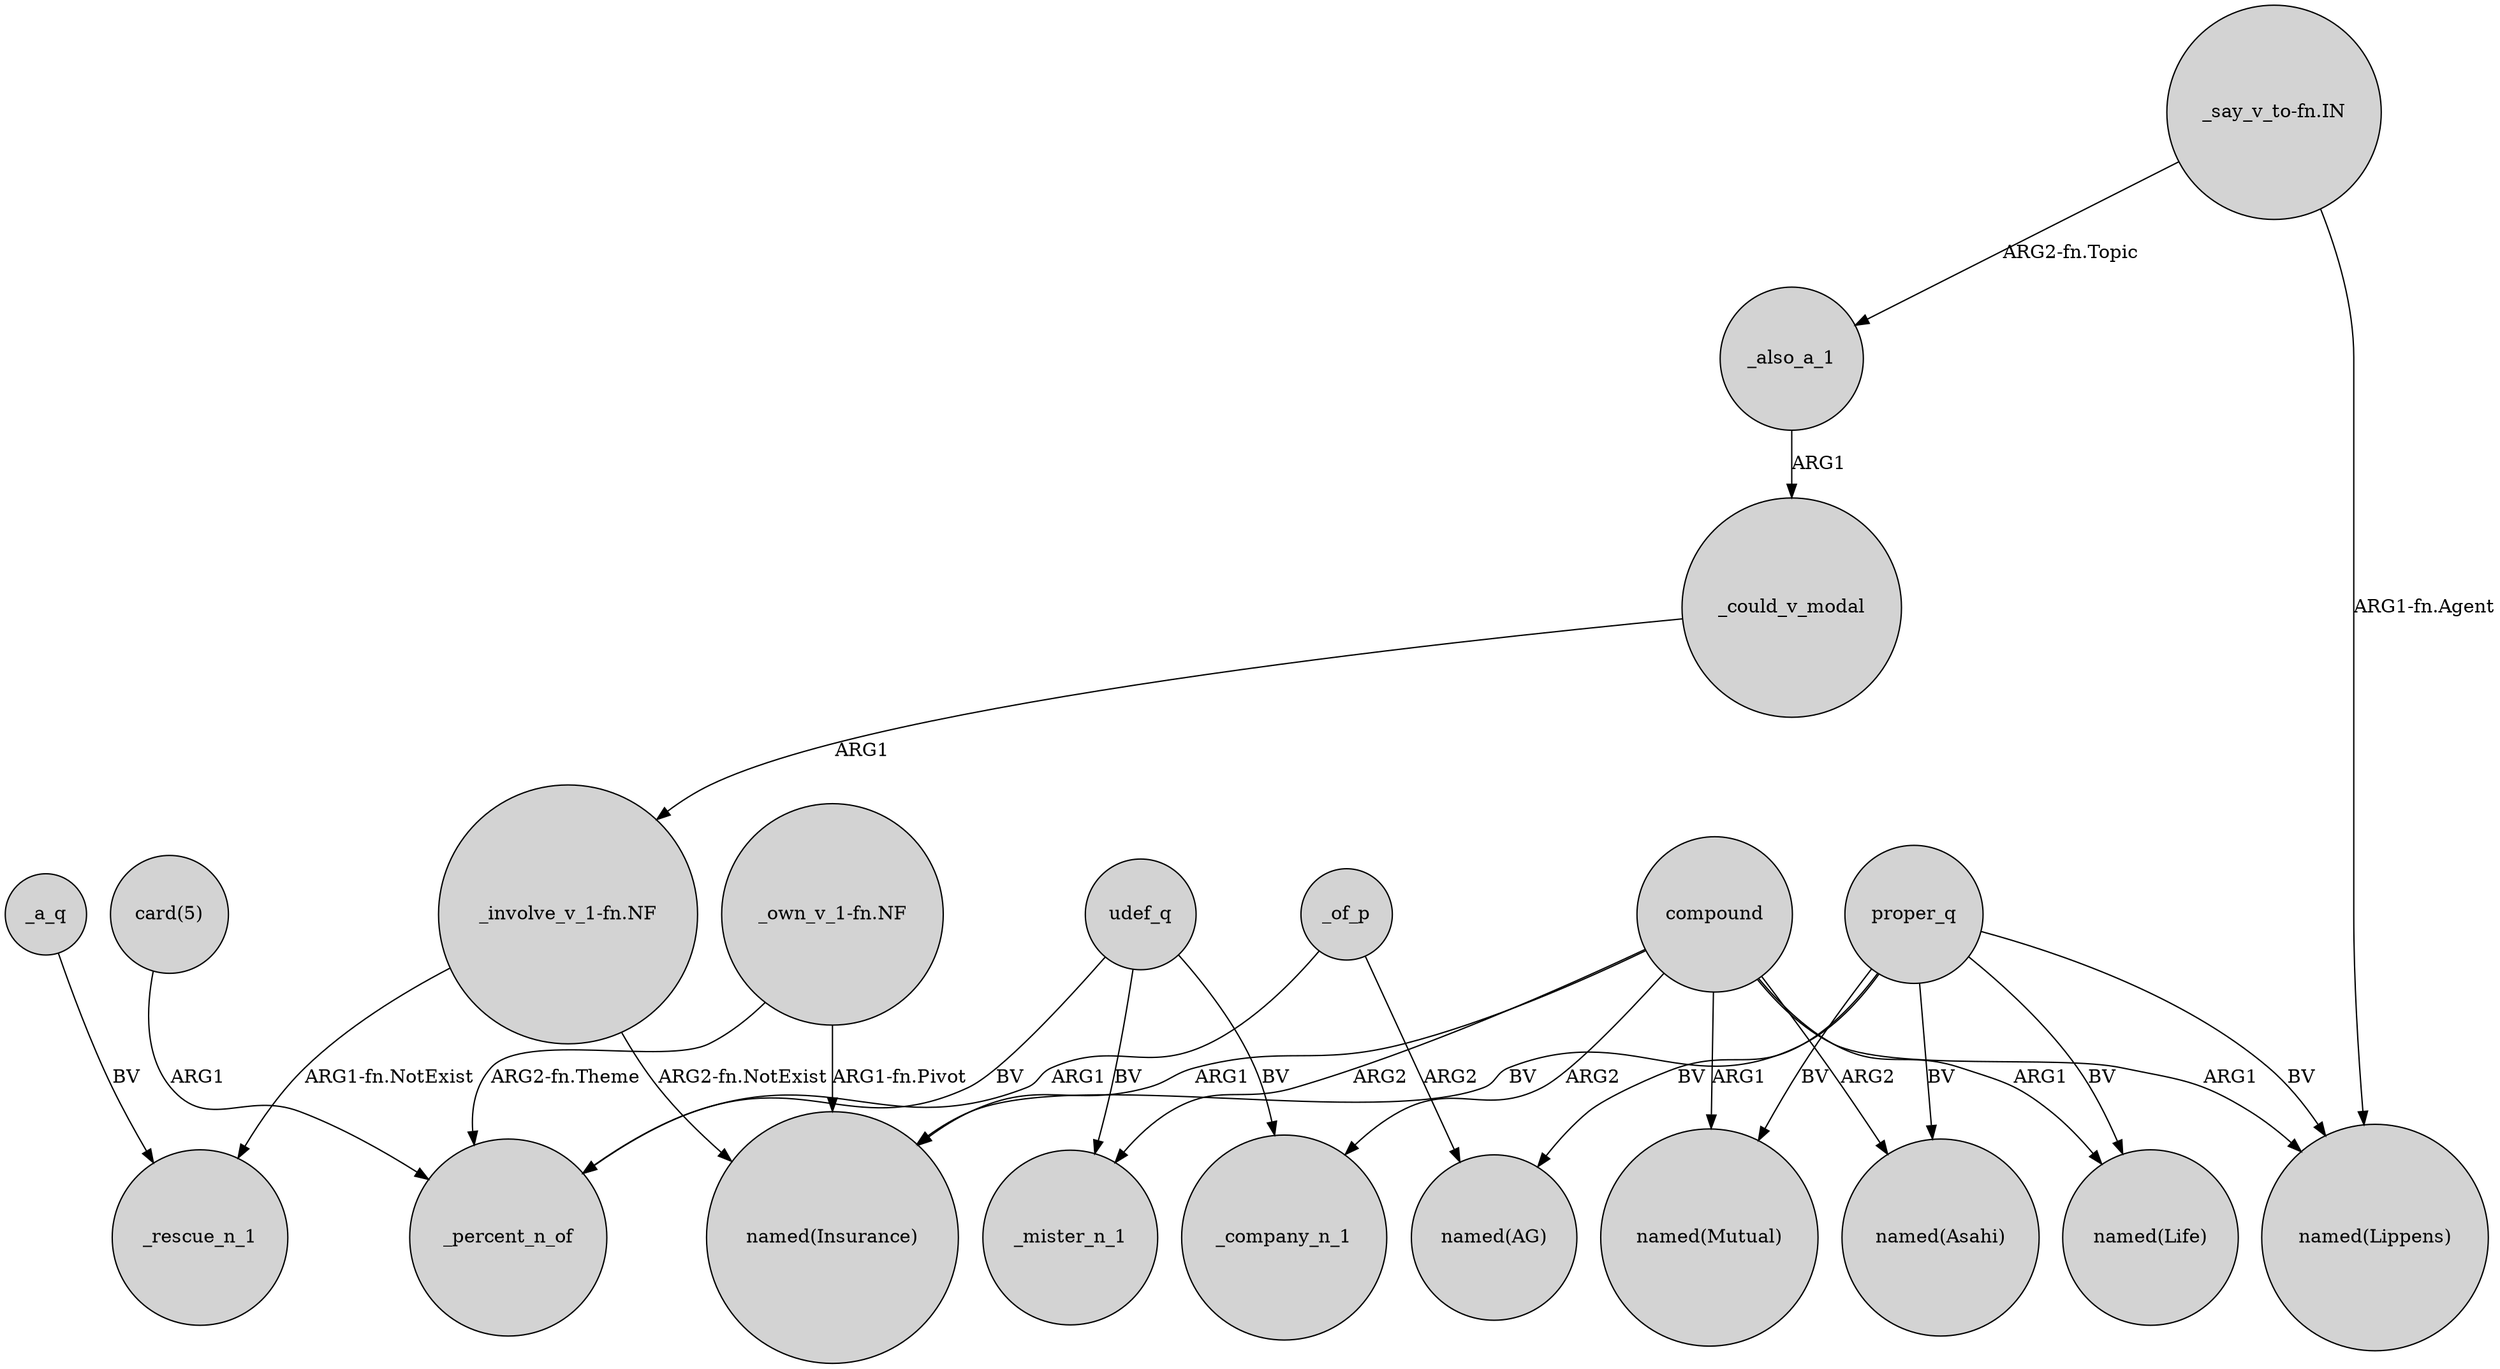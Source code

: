 digraph {
	node [shape=circle style=filled]
	_also_a_1 -> _could_v_modal [label=ARG1]
	"_involve_v_1-fn.NF" -> _rescue_n_1 [label="ARG1-fn.NotExist"]
	_of_p -> "named(AG)" [label=ARG2]
	"_say_v_to-fn.IN" -> _also_a_1 [label="ARG2-fn.Topic"]
	compound -> _mister_n_1 [label=ARG2]
	compound -> _company_n_1 [label=ARG2]
	proper_q -> "named(Mutual)" [label=BV]
	udef_q -> _mister_n_1 [label=BV]
	"_involve_v_1-fn.NF" -> "named(Insurance)" [label="ARG2-fn.NotExist"]
	"_own_v_1-fn.NF" -> _percent_n_of [label="ARG2-fn.Theme"]
	proper_q -> "named(AG)" [label=BV]
	compound -> "named(Mutual)" [label=ARG1]
	_of_p -> _percent_n_of [label=ARG1]
	proper_q -> "named(Asahi)" [label=BV]
	compound -> "named(Asahi)" [label=ARG2]
	proper_q -> "named(Lippens)" [label=BV]
	"card(5)" -> _percent_n_of [label=ARG1]
	"_say_v_to-fn.IN" -> "named(Lippens)" [label="ARG1-fn.Agent"]
	_a_q -> _rescue_n_1 [label=BV]
	proper_q -> "named(Insurance)" [label=BV]
	"_own_v_1-fn.NF" -> "named(Insurance)" [label="ARG1-fn.Pivot"]
	_could_v_modal -> "_involve_v_1-fn.NF" [label=ARG1]
	proper_q -> "named(Life)" [label=BV]
	compound -> "named(Insurance)" [label=ARG1]
	udef_q -> _percent_n_of [label=BV]
	compound -> "named(Life)" [label=ARG1]
	udef_q -> _company_n_1 [label=BV]
	compound -> "named(Lippens)" [label=ARG1]
}
